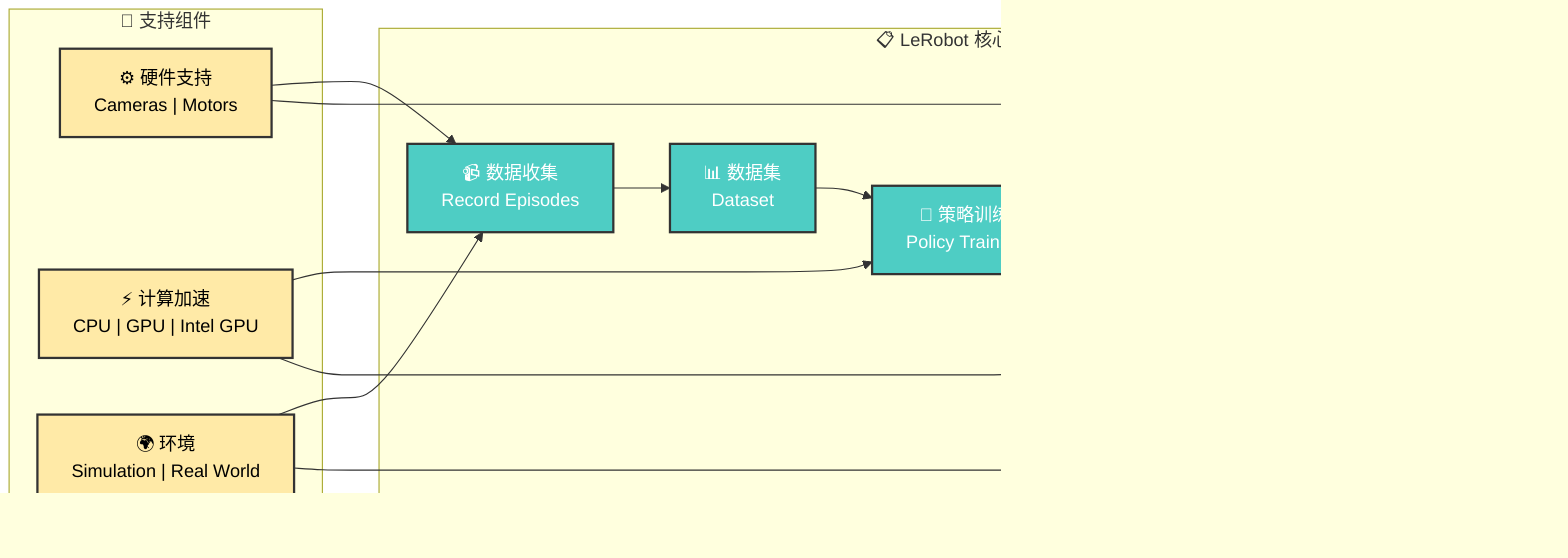 flowchart LR
    subgraph "📋 LeRobot 核心流程"
        A["📹 数据收集<br/>Record Episodes"]
        B["📊 数据集<br/>Dataset"]
        C["🧠 策略训练<br/>Policy Training"]
        D["📈 模型评估<br/>Evaluation"]
        E["🤖 机器人部署<br/>Robot Control"]
    end
    
    subgraph "🔧 支持组件"
        F["⚙️ 硬件支持<br/>Cameras | Motors"]
        G["⚡ 计算加速<br/>CPU | GPU | Intel GPU"]
        H["🌍 环境<br/>Simulation | Real World"]
    end
    
    %% Main flow
    A --> B
    B --> C
    C --> D
    D --> E
    
    %% Support connections
    F --> A
    F --> E
    G --> C
    G --> D
    H --> A
    H --> E
    
    %% Styling
    classDef flowStyle fill:#4ecdc4,stroke:#333,stroke-width:2px,color:#fff
    classDef supportStyle fill:#ffeaa7,stroke:#333,stroke-width:2px,color:#000
    
    class A,B,C,D,E flowStyle
    class F,G,H supportStyle